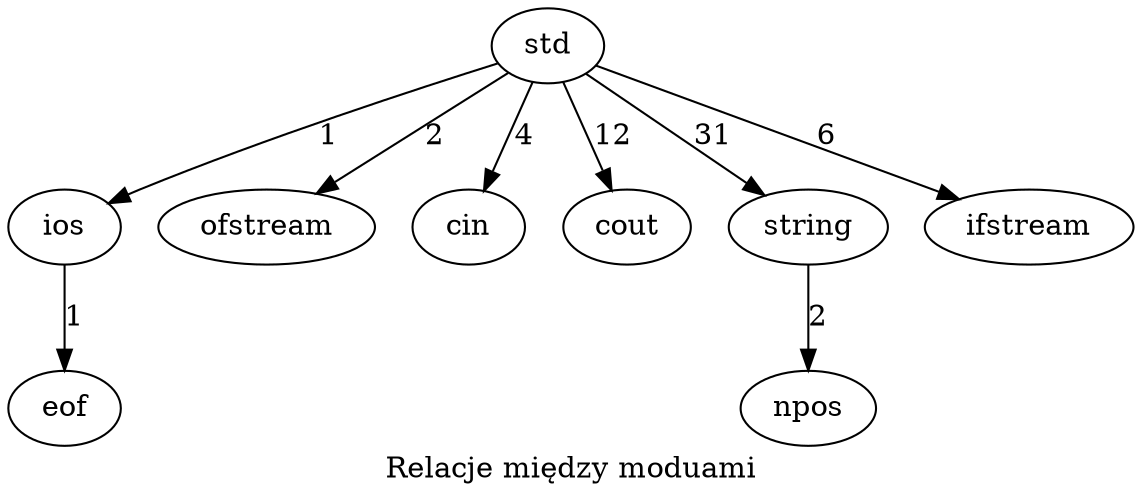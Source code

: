 digraph foo{
label ="Relacje między moduami""std"->"ios" [label = "1"];
"std"->"ofstream" [label = "2"];
"std"->"cin" [label = "4"];
"std"->"cout" [label = "12"];
"std"->"string" [label = "31"];
"std"->"ifstream" [label = "6"];
"string"->"npos" [label = "2"];
"ios"->"eof" [label = "1"];
}